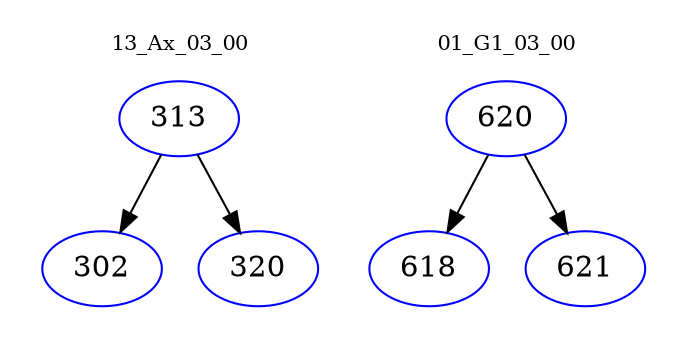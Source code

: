 digraph{
subgraph cluster_0 {
color = white
label = "13_Ax_03_00";
fontsize=10;
T0_313 [label="313", color="blue"]
T0_313 -> T0_302 [color="black"]
T0_302 [label="302", color="blue"]
T0_313 -> T0_320 [color="black"]
T0_320 [label="320", color="blue"]
}
subgraph cluster_1 {
color = white
label = "01_G1_03_00";
fontsize=10;
T1_620 [label="620", color="blue"]
T1_620 -> T1_618 [color="black"]
T1_618 [label="618", color="blue"]
T1_620 -> T1_621 [color="black"]
T1_621 [label="621", color="blue"]
}
}
